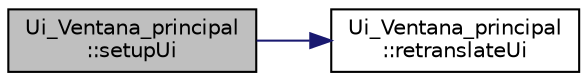 digraph "Ui_Ventana_principal::setupUi"
{
  edge [fontname="Helvetica",fontsize="10",labelfontname="Helvetica",labelfontsize="10"];
  node [fontname="Helvetica",fontsize="10",shape=record];
  rankdir="LR";
  Node1 [label="Ui_Ventana_principal\l::setupUi",height=0.2,width=0.4,color="black", fillcolor="grey75", style="filled" fontcolor="black"];
  Node1 -> Node2 [color="midnightblue",fontsize="10",style="solid",fontname="Helvetica"];
  Node2 [label="Ui_Ventana_principal\l::retranslateUi",height=0.2,width=0.4,color="black", fillcolor="white", style="filled",URL="$class_ui___ventana__principal.html#a4cf9b8c4e5ae6ed788063a42857c8377"];
}
